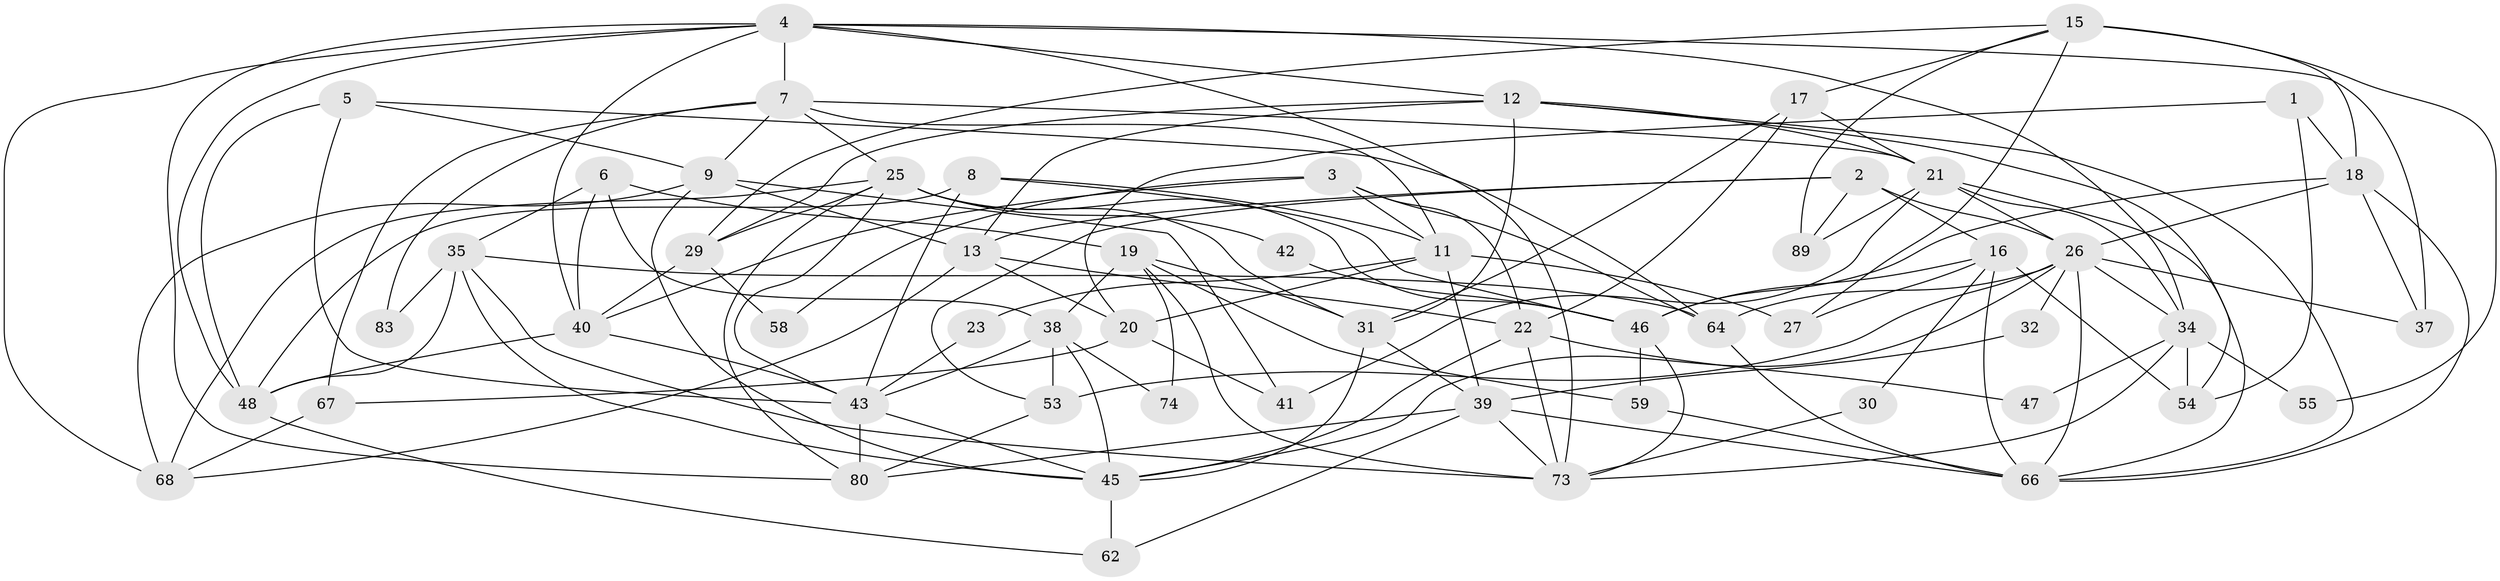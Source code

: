 // original degree distribution, {3: 0.2696629213483146, 4: 0.23595505617977527, 6: 0.07865168539325842, 5: 0.25842696629213485, 2: 0.12359550561797752, 7: 0.033707865168539325}
// Generated by graph-tools (version 1.1) at 2025/42/03/06/25 10:42:01]
// undirected, 56 vertices, 141 edges
graph export_dot {
graph [start="1"]
  node [color=gray90,style=filled];
  1;
  2 [super="+84"];
  3 [super="+69"];
  4 [super="+71"];
  5;
  6 [super="+78"];
  7 [super="+72"];
  8;
  9 [super="+10"];
  11 [super="+87"];
  12 [super="+14"];
  13 [super="+52"];
  15 [super="+61"];
  16 [super="+76"];
  17;
  18 [super="+60"];
  19 [super="+33"];
  20 [super="+24"];
  21 [super="+86"];
  22 [super="+49"];
  23;
  25 [super="+28"];
  26 [super="+44"];
  27;
  29 [super="+81"];
  30;
  31 [super="+50"];
  32;
  34 [super="+88"];
  35 [super="+36"];
  37;
  38 [super="+51"];
  39 [super="+85"];
  40 [super="+79"];
  41;
  42;
  43 [super="+56"];
  45 [super="+63"];
  46 [super="+70"];
  47;
  48 [super="+57"];
  53 [super="+75"];
  54;
  55;
  58;
  59;
  62;
  64 [super="+65"];
  66 [super="+77"];
  67;
  68;
  73 [super="+82"];
  74;
  80;
  83;
  89;
  1 -- 18;
  1 -- 54;
  1 -- 20;
  2 -- 89;
  2 -- 16;
  2 -- 53;
  2 -- 26;
  2 -- 13;
  3 -- 64;
  3 -- 22;
  3 -- 58;
  3 -- 40;
  3 -- 11;
  4 -- 68;
  4 -- 7;
  4 -- 34;
  4 -- 48;
  4 -- 80;
  4 -- 37;
  4 -- 73;
  4 -- 40;
  4 -- 12;
  5 -- 43;
  5 -- 64;
  5 -- 9;
  5 -- 48;
  6 -- 40;
  6 -- 19;
  6 -- 38;
  6 -- 35;
  7 -- 83;
  7 -- 67;
  7 -- 21;
  7 -- 9;
  7 -- 11;
  7 -- 25;
  8 -- 11;
  8 -- 46;
  8 -- 43;
  8 -- 48;
  9 -- 41;
  9 -- 45;
  9 -- 68;
  9 -- 13;
  11 -- 27;
  11 -- 39;
  11 -- 23;
  11 -- 20;
  12 -- 66;
  12 -- 13;
  12 -- 54;
  12 -- 29;
  12 -- 31;
  12 -- 21;
  13 -- 68;
  13 -- 22;
  13 -- 20;
  15 -- 55 [weight=2];
  15 -- 17;
  15 -- 18;
  15 -- 89;
  15 -- 27;
  15 -- 29;
  16 -- 27;
  16 -- 54;
  16 -- 30;
  16 -- 46;
  16 -- 66;
  17 -- 31;
  17 -- 21;
  17 -- 22;
  18 -- 26;
  18 -- 37;
  18 -- 46;
  18 -- 66;
  19 -- 59;
  19 -- 74;
  19 -- 38;
  19 -- 31;
  19 -- 73;
  20 -- 41;
  20 -- 67;
  21 -- 34;
  21 -- 26;
  21 -- 89;
  21 -- 41;
  21 -- 66;
  22 -- 73;
  22 -- 47;
  22 -- 45;
  23 -- 43;
  25 -- 80;
  25 -- 43;
  25 -- 42;
  25 -- 68;
  25 -- 31;
  25 -- 29;
  25 -- 46;
  26 -- 34;
  26 -- 37;
  26 -- 66;
  26 -- 32;
  26 -- 64;
  26 -- 53;
  26 -- 45;
  29 -- 40;
  29 -- 58;
  30 -- 73;
  31 -- 45;
  31 -- 39;
  32 -- 39;
  34 -- 54;
  34 -- 47;
  34 -- 55;
  34 -- 73;
  35 -- 73;
  35 -- 64;
  35 -- 48;
  35 -- 83;
  35 -- 45;
  38 -- 45;
  38 -- 53 [weight=3];
  38 -- 74;
  38 -- 43;
  39 -- 66;
  39 -- 80;
  39 -- 62;
  39 -- 73;
  40 -- 43;
  40 -- 48;
  42 -- 46;
  43 -- 80;
  43 -- 45;
  45 -- 62;
  46 -- 73;
  46 -- 59;
  48 -- 62;
  53 -- 80;
  59 -- 66;
  64 -- 66;
  67 -- 68;
}
